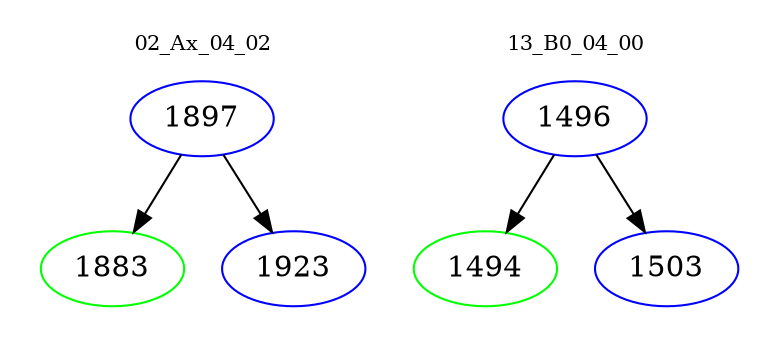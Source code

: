 digraph{
subgraph cluster_0 {
color = white
label = "02_Ax_04_02";
fontsize=10;
T0_1897 [label="1897", color="blue"]
T0_1897 -> T0_1883 [color="black"]
T0_1883 [label="1883", color="green"]
T0_1897 -> T0_1923 [color="black"]
T0_1923 [label="1923", color="blue"]
}
subgraph cluster_1 {
color = white
label = "13_B0_04_00";
fontsize=10;
T1_1496 [label="1496", color="blue"]
T1_1496 -> T1_1494 [color="black"]
T1_1494 [label="1494", color="green"]
T1_1496 -> T1_1503 [color="black"]
T1_1503 [label="1503", color="blue"]
}
}
